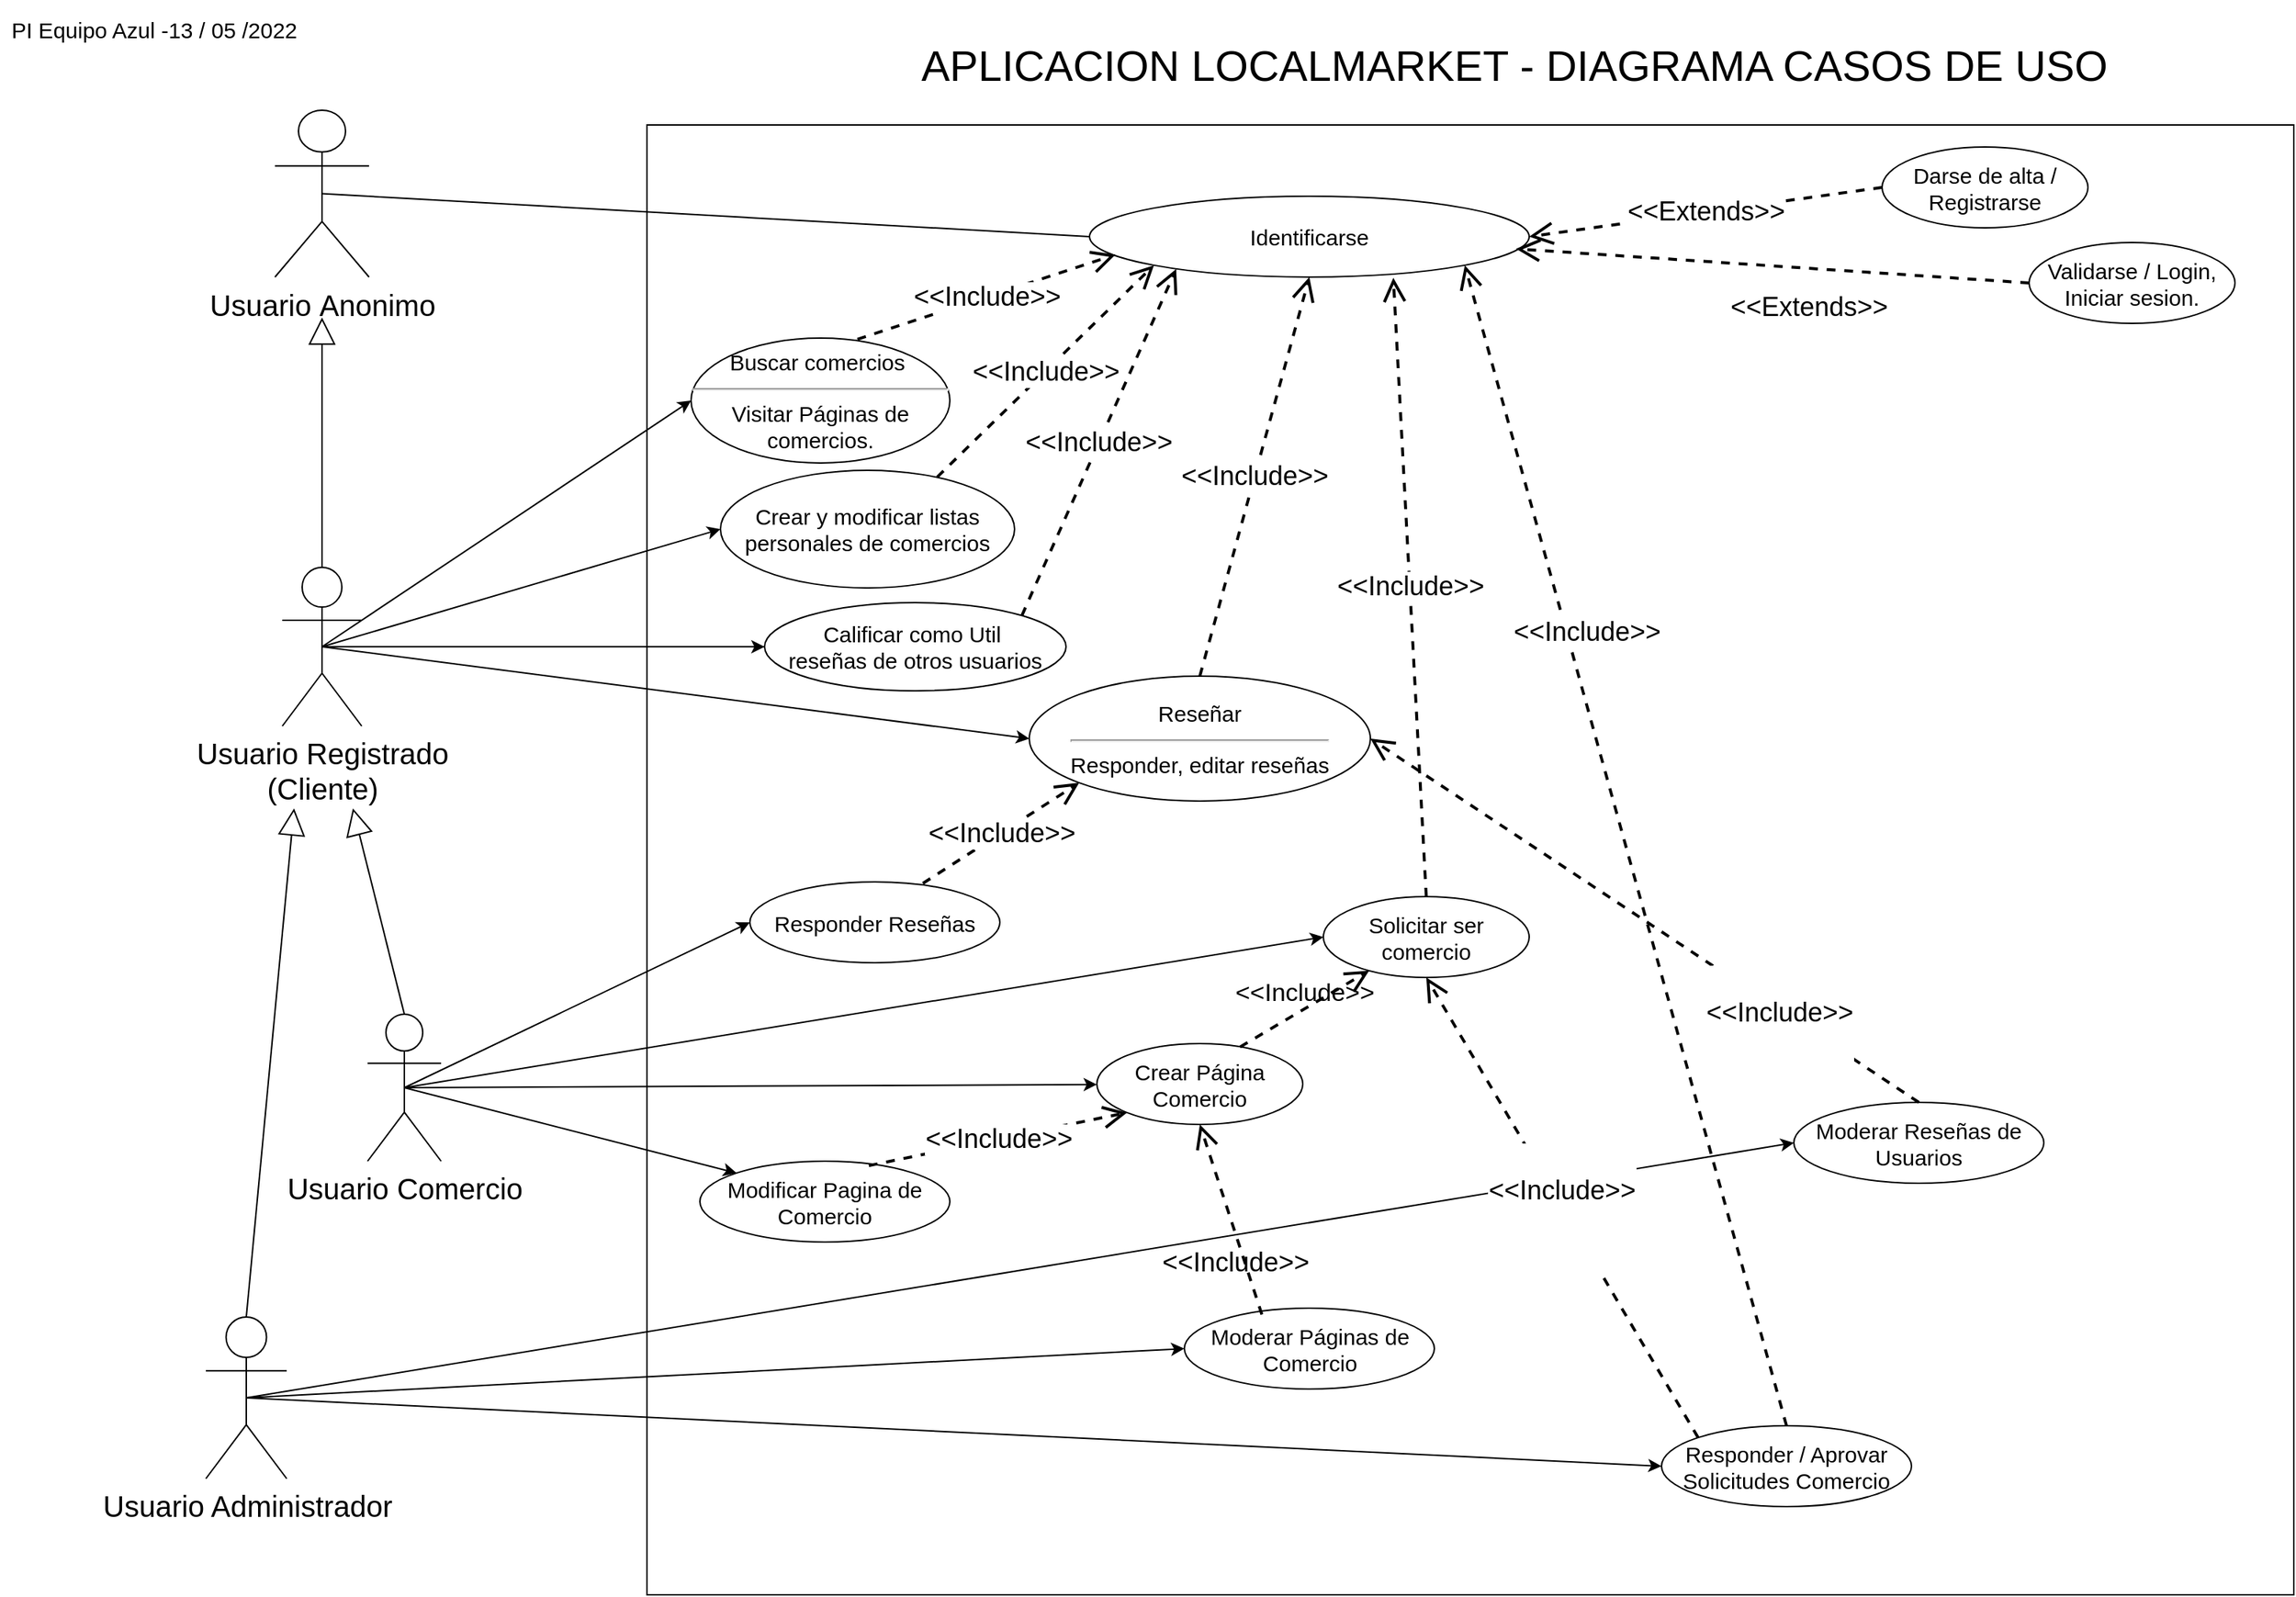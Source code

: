 <mxfile version="18.0.1" type="device"><diagram id="qE2ZFoySzWeCe1MNu-UZ" name="Página-1"><mxGraphModel dx="1038" dy="649" grid="1" gridSize="10" guides="1" tooltips="1" connect="1" arrows="1" fold="1" page="1" pageScale="1" pageWidth="1654" pageHeight="1169" background="#FFFFFF" math="0" shadow="0"><root><mxCell id="0"/><mxCell id="1" parent="0"/><mxCell id="b_3jCm7ZxQqU_KuI_l7p-5" value="" style="html=1;" parent="1" vertex="1"><mxGeometry x="440" y="85" width="1120" height="1000" as="geometry"/></mxCell><mxCell id="b_3jCm7ZxQqU_KuI_l7p-23" style="edgeStyle=none;rounded=0;orthogonalLoop=1;jettySize=auto;html=1;exitX=0.5;exitY=0.5;exitDx=0;exitDy=0;exitPerimeter=0;entryX=0;entryY=0.5;entryDx=0;entryDy=0;fontSize=15;endArrow=none;endFill=0;" parent="1" source="b_3jCm7ZxQqU_KuI_l7p-1" target="b_3jCm7ZxQqU_KuI_l7p-8" edge="1"><mxGeometry relative="1" as="geometry"/></mxCell><mxCell id="b_3jCm7ZxQqU_KuI_l7p-1" value="Usuario&amp;nbsp;Anonimo" style="shape=umlActor;verticalLabelPosition=bottom;verticalAlign=top;html=1;outlineConnect=0;fontSize=20;" parent="1" vertex="1"><mxGeometry x="187" y="75" width="64" height="113.5" as="geometry"/></mxCell><mxCell id="b_3jCm7ZxQqU_KuI_l7p-4" value="" style="endArrow=block;endSize=16;endFill=0;html=1;rounded=0;exitX=0.5;exitY=0;exitDx=0;exitDy=0;exitPerimeter=0;" parent="1" source="b_3jCm7ZxQqU_KuI_l7p-7" edge="1"><mxGeometry width="160" relative="1" as="geometry"><mxPoint x="248.29" y="296" as="sourcePoint"/><mxPoint x="219" y="216" as="targetPoint"/></mxGeometry></mxCell><mxCell id="b_3jCm7ZxQqU_KuI_l7p-6" value="&lt;font style=&quot;font-size: 29px;&quot;&gt;APLICACION LOCALMARKET - DIAGRAMA CASOS DE USO&lt;/font&gt;" style="text;html=1;strokeColor=none;fillColor=none;align=center;verticalAlign=middle;whiteSpace=wrap;rounded=0;fontSize=15;" parent="1" vertex="1"><mxGeometry x="600" y="30" width="860" height="30" as="geometry"/></mxCell><mxCell id="XNlY2fTu3tA-cacKg1Vn-37" style="edgeStyle=none;rounded=0;orthogonalLoop=1;jettySize=auto;html=1;exitX=0.5;exitY=0.5;exitDx=0;exitDy=0;exitPerimeter=0;entryX=0;entryY=0.5;entryDx=0;entryDy=0;startArrow=none;" parent="1" source="b_3jCm7ZxQqU_KuI_l7p-7" target="b_3jCm7ZxQqU_KuI_l7p-20" edge="1"><mxGeometry relative="1" as="geometry"/></mxCell><mxCell id="XNlY2fTu3tA-cacKg1Vn-38" style="edgeStyle=none;rounded=0;orthogonalLoop=1;jettySize=auto;html=1;exitX=0.5;exitY=0.5;exitDx=0;exitDy=0;exitPerimeter=0;entryX=0;entryY=0.5;entryDx=0;entryDy=0;" parent="1" source="b_3jCm7ZxQqU_KuI_l7p-7" target="b_3jCm7ZxQqU_KuI_l7p-11" edge="1"><mxGeometry relative="1" as="geometry"/></mxCell><mxCell id="XNlY2fTu3tA-cacKg1Vn-39" style="edgeStyle=none;rounded=0;orthogonalLoop=1;jettySize=auto;html=1;exitX=0.5;exitY=0.5;exitDx=0;exitDy=0;exitPerimeter=0;entryX=0;entryY=0.5;entryDx=0;entryDy=0;" parent="1" source="b_3jCm7ZxQqU_KuI_l7p-7" target="b_3jCm7ZxQqU_KuI_l7p-9" edge="1"><mxGeometry relative="1" as="geometry"/></mxCell><mxCell id="XNlY2fTu3tA-cacKg1Vn-40" style="edgeStyle=none;rounded=0;orthogonalLoop=1;jettySize=auto;html=1;exitX=0.5;exitY=0.5;exitDx=0;exitDy=0;exitPerimeter=0;entryX=0;entryY=0.5;entryDx=0;entryDy=0;" parent="1" source="b_3jCm7ZxQqU_KuI_l7p-7" target="b_3jCm7ZxQqU_KuI_l7p-13" edge="1"><mxGeometry relative="1" as="geometry"/></mxCell><mxCell id="b_3jCm7ZxQqU_KuI_l7p-7" value="Usuario Registrado&lt;br style=&quot;font-size: 20px;&quot;&gt;(Cliente)" style="shape=umlActor;verticalLabelPosition=bottom;verticalAlign=top;html=1;outlineConnect=0;fontSize=20;" parent="1" vertex="1"><mxGeometry x="192" y="386" width="54" height="108" as="geometry"/></mxCell><mxCell id="b_3jCm7ZxQqU_KuI_l7p-8" value="Identificarse" style="ellipse;whiteSpace=wrap;html=1;fontSize=15;" parent="1" vertex="1"><mxGeometry x="741" y="133.5" width="299" height="55" as="geometry"/></mxCell><mxCell id="b_3jCm7ZxQqU_KuI_l7p-9" value="Crear y modificar listas personales de comercios" style="ellipse;whiteSpace=wrap;html=1;fontSize=15;" parent="1" vertex="1"><mxGeometry x="490" y="320" width="200" height="80" as="geometry"/></mxCell><mxCell id="b_3jCm7ZxQqU_KuI_l7p-10" value="Solicitar ser comercio" style="ellipse;whiteSpace=wrap;html=1;fontSize=15;" parent="1" vertex="1"><mxGeometry x="900" y="610" width="140" height="55" as="geometry"/></mxCell><mxCell id="b_3jCm7ZxQqU_KuI_l7p-13" value="Buscar comercios&amp;nbsp;&lt;hr&gt;Visitar Páginas de comercios." style="ellipse;whiteSpace=wrap;html=1;fontSize=15;" parent="1" vertex="1"><mxGeometry x="470" y="230" width="176" height="85" as="geometry"/></mxCell><mxCell id="b_3jCm7ZxQqU_KuI_l7p-14" value="Darse de alta /&lt;br&gt;Registrarse" style="ellipse;whiteSpace=wrap;html=1;fontSize=15;" parent="1" vertex="1"><mxGeometry x="1280" y="100" width="140" height="55" as="geometry"/></mxCell><mxCell id="b_3jCm7ZxQqU_KuI_l7p-15" value="Validarse / Login, Iniciar sesion." style="ellipse;whiteSpace=wrap;html=1;fontSize=15;" parent="1" vertex="1"><mxGeometry x="1380" y="165" width="140" height="55" as="geometry"/></mxCell><mxCell id="b_3jCm7ZxQqU_KuI_l7p-17" style="edgeStyle=orthogonalEdgeStyle;rounded=0;orthogonalLoop=1;jettySize=auto;html=1;exitX=0.5;exitY=1;exitDx=0;exitDy=0;fontSize=15;" parent="1" source="b_3jCm7ZxQqU_KuI_l7p-10" target="b_3jCm7ZxQqU_KuI_l7p-10" edge="1"><mxGeometry relative="1" as="geometry"/></mxCell><mxCell id="b_3jCm7ZxQqU_KuI_l7p-20" value="Reseñar&lt;hr&gt;Responder, editar reseñas" style="ellipse;whiteSpace=wrap;html=1;fontSize=15;" parent="1" vertex="1"><mxGeometry x="700" y="460" width="232" height="85" as="geometry"/></mxCell><mxCell id="b_3jCm7ZxQqU_KuI_l7p-24" value="Crear Página Comercio" style="ellipse;whiteSpace=wrap;html=1;fontSize=15;" parent="1" vertex="1"><mxGeometry x="746" y="710" width="140" height="55" as="geometry"/></mxCell><mxCell id="XNlY2fTu3tA-cacKg1Vn-1" value="&amp;lt;&amp;lt;Extends&amp;gt;&amp;gt;" style="endArrow=open;endSize=12;dashed=1;html=1;rounded=0;entryX=1;entryY=0.5;entryDx=0;entryDy=0;exitX=0;exitY=0.5;exitDx=0;exitDy=0;strokeWidth=2;fontSize=18;" parent="1" source="b_3jCm7ZxQqU_KuI_l7p-14" target="b_3jCm7ZxQqU_KuI_l7p-8" edge="1"><mxGeometry width="160" relative="1" as="geometry"><mxPoint x="761" y="233" as="sourcePoint"/><mxPoint x="921" y="233" as="targetPoint"/></mxGeometry></mxCell><mxCell id="XNlY2fTu3tA-cacKg1Vn-2" value="&lt;span style=&quot;font-size: 18px;&quot;&gt;&amp;lt;&amp;lt;Include&amp;gt;&amp;gt;&lt;/span&gt;" style="endArrow=open;endSize=12;dashed=1;html=1;rounded=0;entryX=0.197;entryY=0.901;entryDx=0;entryDy=0;exitX=1;exitY=0;exitDx=0;exitDy=0;entryPerimeter=0;strokeWidth=2;" parent="1" source="b_3jCm7ZxQqU_KuI_l7p-11" target="b_3jCm7ZxQqU_KuI_l7p-8" edge="1"><mxGeometry width="160" relative="1" as="geometry"><mxPoint x="841.5" y="273" as="sourcePoint"/><mxPoint x="736.5" y="290.5" as="targetPoint"/></mxGeometry></mxCell><mxCell id="XNlY2fTu3tA-cacKg1Vn-3" value="&lt;span style=&quot;font-size: 18px;&quot;&gt;&amp;lt;&amp;lt;Include&amp;gt;&amp;gt;&lt;/span&gt;" style="endArrow=open;endSize=12;dashed=1;html=1;rounded=0;entryX=0.5;entryY=1;entryDx=0;entryDy=0;exitX=0.5;exitY=0;exitDx=0;exitDy=0;strokeWidth=2;" parent="1" source="b_3jCm7ZxQqU_KuI_l7p-20" target="b_3jCm7ZxQqU_KuI_l7p-8" edge="1"><mxGeometry width="160" relative="1" as="geometry"><mxPoint x="830" y="248" as="sourcePoint"/><mxPoint x="725" y="265.5" as="targetPoint"/></mxGeometry></mxCell><mxCell id="XNlY2fTu3tA-cacKg1Vn-4" value="&lt;span style=&quot;font-size: 18px;&quot;&gt;&amp;lt;&amp;lt;Include&amp;gt;&amp;gt;&lt;/span&gt;" style="endArrow=open;endSize=12;dashed=1;html=1;rounded=0;exitX=0.5;exitY=0;exitDx=0;exitDy=0;entryX=0.691;entryY=1.009;entryDx=0;entryDy=0;strokeWidth=2;entryPerimeter=0;" parent="1" source="b_3jCm7ZxQqU_KuI_l7p-10" target="b_3jCm7ZxQqU_KuI_l7p-8" edge="1"><mxGeometry width="160" relative="1" as="geometry"><mxPoint x="826" y="303" as="sourcePoint"/><mxPoint x="721" y="320.5" as="targetPoint"/></mxGeometry></mxCell><mxCell id="XNlY2fTu3tA-cacKg1Vn-5" value="&lt;span style=&quot;font-size: 18px;&quot;&gt;&amp;lt;&amp;lt;Include&amp;gt;&amp;gt;&lt;/span&gt;" style="endArrow=open;endSize=12;dashed=1;html=1;rounded=0;entryX=0;entryY=1;entryDx=0;entryDy=0;exitX=0.737;exitY=0.057;exitDx=0;exitDy=0;exitPerimeter=0;strokeWidth=2;" parent="1" source="b_3jCm7ZxQqU_KuI_l7p-9" target="b_3jCm7ZxQqU_KuI_l7p-8" edge="1"><mxGeometry width="160" relative="1" as="geometry"><mxPoint x="806" y="283" as="sourcePoint"/><mxPoint x="701" y="300.5" as="targetPoint"/></mxGeometry></mxCell><mxCell id="XNlY2fTu3tA-cacKg1Vn-6" value="&#10;&lt;span style=&quot;color: rgb(0, 0, 0); font-family: Helvetica; font-size: 18px; font-style: normal; font-variant-ligatures: normal; font-variant-caps: normal; font-weight: 400; letter-spacing: normal; orphans: 2; text-align: center; text-indent: 0px; text-transform: none; widows: 2; word-spacing: 0px; -webkit-text-stroke-width: 0px; text-decoration-thickness: initial; text-decoration-style: initial; text-decoration-color: initial; float: none; display: inline !important;&quot;&gt;&amp;lt;&amp;lt;Extends&amp;gt;&amp;gt;&lt;/span&gt;&#10;&#10;" style="endArrow=open;endSize=12;dashed=1;html=1;rounded=0;exitX=0;exitY=0.5;exitDx=0;exitDy=0;entryX=0.97;entryY=0.651;entryDx=0;entryDy=0;entryPerimeter=0;strokeWidth=2;fontSize=18;labelBackgroundColor=none;" parent="1" source="b_3jCm7ZxQqU_KuI_l7p-15" target="b_3jCm7ZxQqU_KuI_l7p-8" edge="1"><mxGeometry x="-0.154" y="37" width="160" relative="1" as="geometry"><mxPoint x="891" y="208" as="sourcePoint"/><mxPoint x="791" y="223" as="targetPoint"/><mxPoint as="offset"/></mxGeometry></mxCell><mxCell id="XNlY2fTu3tA-cacKg1Vn-7" value="&lt;span style=&quot;font-size: 18px;&quot;&gt;&amp;lt;&amp;lt;Include&amp;gt;&amp;gt;&lt;/span&gt;" style="endArrow=open;endSize=12;dashed=1;html=1;rounded=0;exitX=0.643;exitY=0.009;exitDx=0;exitDy=0;exitPerimeter=0;entryX=0.059;entryY=0.723;entryDx=0;entryDy=0;entryPerimeter=0;strokeWidth=2;" parent="1" source="b_3jCm7ZxQqU_KuI_l7p-13" target="b_3jCm7ZxQqU_KuI_l7p-8" edge="1"><mxGeometry width="160" relative="1" as="geometry"><mxPoint x="816" y="265.5" as="sourcePoint"/><mxPoint x="750" y="220" as="targetPoint"/></mxGeometry></mxCell><mxCell id="XNlY2fTu3tA-cacKg1Vn-10" value="Moderar Páginas de Comercio" style="ellipse;whiteSpace=wrap;html=1;fontSize=15;" parent="1" vertex="1"><mxGeometry x="805.5" y="890" width="170" height="55" as="geometry"/></mxCell><mxCell id="XNlY2fTu3tA-cacKg1Vn-11" value="Moderar Reseñas de Usuarios" style="ellipse;whiteSpace=wrap;html=1;fontSize=15;" parent="1" vertex="1"><mxGeometry x="1220" y="750" width="170" height="55" as="geometry"/></mxCell><mxCell id="XNlY2fTu3tA-cacKg1Vn-12" value="Modificar Pagina de Comercio" style="ellipse;whiteSpace=wrap;html=1;fontSize=15;" parent="1" vertex="1"><mxGeometry x="476" y="790" width="170" height="55" as="geometry"/></mxCell><mxCell id="XNlY2fTu3tA-cacKg1Vn-13" value="Responder Reseñas" style="ellipse;whiteSpace=wrap;html=1;fontSize=15;" parent="1" vertex="1"><mxGeometry x="510" y="600" width="170" height="55" as="geometry"/></mxCell><mxCell id="XNlY2fTu3tA-cacKg1Vn-14" value="Responder / Aprovar Solicitudes Comercio" style="ellipse;whiteSpace=wrap;html=1;fontSize=15;" parent="1" vertex="1"><mxGeometry x="1130" y="970" width="170" height="55" as="geometry"/></mxCell><mxCell id="XNlY2fTu3tA-cacKg1Vn-35" style="edgeStyle=none;rounded=0;orthogonalLoop=1;jettySize=auto;html=1;exitX=0.5;exitY=0.5;exitDx=0;exitDy=0;exitPerimeter=0;" parent="1" source="XNlY2fTu3tA-cacKg1Vn-16" target="b_3jCm7ZxQqU_KuI_l7p-24" edge="1"><mxGeometry relative="1" as="geometry"/></mxCell><mxCell id="XNlY2fTu3tA-cacKg1Vn-36" style="edgeStyle=none;rounded=0;orthogonalLoop=1;jettySize=auto;html=1;exitX=0.5;exitY=0.5;exitDx=0;exitDy=0;exitPerimeter=0;entryX=0;entryY=0.5;entryDx=0;entryDy=0;" parent="1" source="XNlY2fTu3tA-cacKg1Vn-16" target="b_3jCm7ZxQqU_KuI_l7p-10" edge="1"><mxGeometry relative="1" as="geometry"/></mxCell><mxCell id="XNlY2fTu3tA-cacKg1Vn-41" style="edgeStyle=none;rounded=0;orthogonalLoop=1;jettySize=auto;html=1;exitX=0.5;exitY=0.5;exitDx=0;exitDy=0;exitPerimeter=0;entryX=0;entryY=0;entryDx=0;entryDy=0;" parent="1" source="XNlY2fTu3tA-cacKg1Vn-16" target="XNlY2fTu3tA-cacKg1Vn-12" edge="1"><mxGeometry relative="1" as="geometry"/></mxCell><mxCell id="XNlY2fTu3tA-cacKg1Vn-46" style="edgeStyle=none;rounded=0;orthogonalLoop=1;jettySize=auto;html=1;exitX=0.5;exitY=0.5;exitDx=0;exitDy=0;exitPerimeter=0;entryX=0;entryY=0.5;entryDx=0;entryDy=0;" parent="1" source="XNlY2fTu3tA-cacKg1Vn-16" target="XNlY2fTu3tA-cacKg1Vn-13" edge="1"><mxGeometry relative="1" as="geometry"/></mxCell><mxCell id="XNlY2fTu3tA-cacKg1Vn-16" value="Usuario Comercio" style="shape=umlActor;verticalLabelPosition=bottom;verticalAlign=top;html=1;fontSize=20;" parent="1" vertex="1"><mxGeometry x="250" y="690" width="50" height="100" as="geometry"/></mxCell><mxCell id="XNlY2fTu3tA-cacKg1Vn-33" style="edgeStyle=none;rounded=0;orthogonalLoop=1;jettySize=auto;html=1;exitX=0.5;exitY=0.5;exitDx=0;exitDy=0;exitPerimeter=0;entryX=0;entryY=0.5;entryDx=0;entryDy=0;" parent="1" source="XNlY2fTu3tA-cacKg1Vn-17" target="XNlY2fTu3tA-cacKg1Vn-10" edge="1"><mxGeometry relative="1" as="geometry"/></mxCell><mxCell id="XNlY2fTu3tA-cacKg1Vn-42" style="edgeStyle=none;rounded=0;orthogonalLoop=1;jettySize=auto;html=1;exitX=0.5;exitY=0.5;exitDx=0;exitDy=0;exitPerimeter=0;entryX=0;entryY=0.5;entryDx=0;entryDy=0;" parent="1" source="XNlY2fTu3tA-cacKg1Vn-17" target="XNlY2fTu3tA-cacKg1Vn-14" edge="1"><mxGeometry relative="1" as="geometry"/></mxCell><mxCell id="XNlY2fTu3tA-cacKg1Vn-43" style="edgeStyle=none;rounded=0;orthogonalLoop=1;jettySize=auto;html=1;exitX=0.5;exitY=0.5;exitDx=0;exitDy=0;exitPerimeter=0;entryX=0;entryY=0.5;entryDx=0;entryDy=0;" parent="1" source="XNlY2fTu3tA-cacKg1Vn-17" target="XNlY2fTu3tA-cacKg1Vn-11" edge="1"><mxGeometry relative="1" as="geometry"/></mxCell><mxCell id="XNlY2fTu3tA-cacKg1Vn-17" value="Usuario Administrador" style="shape=umlActor;verticalLabelPosition=bottom;verticalAlign=top;html=1;fontSize=20;" parent="1" vertex="1"><mxGeometry x="140" y="896" width="55" height="110" as="geometry"/></mxCell><mxCell id="XNlY2fTu3tA-cacKg1Vn-18" value="&#10;&lt;span style=&quot;color: rgb(0, 0, 0); font-family: Helvetica; font-size: 18px; font-style: normal; font-variant-ligatures: normal; font-variant-caps: normal; font-weight: 400; letter-spacing: normal; orphans: 2; text-align: center; text-indent: 0px; text-transform: none; widows: 2; word-spacing: 0px; -webkit-text-stroke-width: 0px; background-color: rgb(255, 255, 255); text-decoration-thickness: initial; text-decoration-style: initial; text-decoration-color: initial; float: none; display: inline !important;&quot;&gt;&amp;lt;&amp;lt;Include&amp;gt;&amp;gt;&lt;/span&gt;&#10;&#10;" style="endArrow=open;endSize=12;dashed=1;html=1;rounded=0;exitX=0.5;exitY=0;exitDx=0;exitDy=0;entryX=1;entryY=0.5;entryDx=0;entryDy=0;strokeWidth=2;fontSize=18;" parent="1" source="XNlY2fTu3tA-cacKg1Vn-11" target="b_3jCm7ZxQqU_KuI_l7p-20" edge="1"><mxGeometry x="-0.523" y="11" width="160" relative="1" as="geometry"><mxPoint x="751.6" y="824.07" as="sourcePoint"/><mxPoint x="871.0" y="527.92" as="targetPoint"/><mxPoint as="offset"/></mxGeometry></mxCell><mxCell id="XNlY2fTu3tA-cacKg1Vn-19" value="&amp;lt;&amp;lt;Include&amp;gt;&amp;gt;" style="endArrow=open;endSize=12;dashed=1;html=1;rounded=0;exitX=0.692;exitY=0.018;exitDx=0;exitDy=0;entryX=0;entryY=1;entryDx=0;entryDy=0;exitPerimeter=0;strokeWidth=2;fontSize=18;" parent="1" source="XNlY2fTu3tA-cacKg1Vn-13" target="b_3jCm7ZxQqU_KuI_l7p-20" edge="1"><mxGeometry width="160" relative="1" as="geometry"><mxPoint x="1085" y="815.0" as="sourcePoint"/><mxPoint x="1001.032" y="530.915" as="targetPoint"/></mxGeometry></mxCell><mxCell id="XNlY2fTu3tA-cacKg1Vn-20" value="&amp;lt;&amp;lt;Include&amp;gt;&amp;gt;" style="endArrow=open;endSize=12;dashed=1;html=1;rounded=0;exitX=0.676;exitY=0.055;exitDx=0;exitDy=0;entryX=0;entryY=1;entryDx=0;entryDy=0;exitPerimeter=0;strokeWidth=2;fontSize=18;labelBackgroundColor=default;" parent="1" source="XNlY2fTu3tA-cacKg1Vn-12" target="b_3jCm7ZxQqU_KuI_l7p-24" edge="1"><mxGeometry width="160" relative="1" as="geometry"><mxPoint x="493" y="706.0" as="sourcePoint"/><mxPoint x="527" y="507" as="targetPoint"/></mxGeometry></mxCell><mxCell id="XNlY2fTu3tA-cacKg1Vn-21" value="&#10;&lt;span style=&quot;color: rgb(0, 0, 0); font-family: Helvetica; font-size: 18px; font-style: normal; font-variant-ligatures: normal; font-variant-caps: normal; font-weight: 400; letter-spacing: normal; orphans: 2; text-align: center; text-indent: 0px; text-transform: none; widows: 2; word-spacing: 0px; -webkit-text-stroke-width: 0px; text-decoration-thickness: initial; text-decoration-style: initial; text-decoration-color: initial; float: none; display: inline !important;&quot;&gt;&amp;lt;&amp;lt;Include&amp;gt;&amp;gt;&lt;/span&gt;&#10;&#10;" style="endArrow=open;endSize=12;dashed=1;html=1;rounded=0;entryX=0.5;entryY=1;entryDx=0;entryDy=0;exitX=0.31;exitY=0.079;exitDx=0;exitDy=0;exitPerimeter=0;strokeWidth=2;fontSize=17;labelBackgroundColor=none;" parent="1" source="XNlY2fTu3tA-cacKg1Vn-10" target="b_3jCm7ZxQqU_KuI_l7p-24" edge="1"><mxGeometry x="-0.577" y="10" width="160" relative="1" as="geometry"><mxPoint x="840" y="830" as="sourcePoint"/><mxPoint x="681" y="610.0" as="targetPoint"/><mxPoint y="-1" as="offset"/></mxGeometry></mxCell><mxCell id="XNlY2fTu3tA-cacKg1Vn-22" value="&#10;&lt;span style=&quot;color: rgb(0, 0, 0); font-family: Helvetica; font-size: 17px; font-style: normal; font-variant-ligatures: normal; font-variant-caps: normal; font-weight: 400; letter-spacing: normal; orphans: 2; text-align: center; text-indent: 0px; text-transform: none; widows: 2; word-spacing: 0px; -webkit-text-stroke-width: 0px; text-decoration-thickness: initial; text-decoration-style: initial; text-decoration-color: initial; float: none; display: inline !important;&quot;&gt;&amp;lt;&amp;lt;Include&amp;gt;&amp;gt;&lt;/span&gt;&#10;&#10;" style="endArrow=open;endSize=12;dashed=1;html=1;rounded=0;exitX=0.695;exitY=0.042;exitDx=0;exitDy=0;exitPerimeter=0;strokeWidth=2;fontSize=17;labelBackgroundColor=none;" parent="1" source="b_3jCm7ZxQqU_KuI_l7p-24" target="b_3jCm7ZxQqU_KuI_l7p-10" edge="1"><mxGeometry width="160" relative="1" as="geometry"><mxPoint x="1074.515" y="738.178" as="sourcePoint"/><mxPoint x="1040" y="685.0" as="targetPoint"/></mxGeometry></mxCell><mxCell id="XNlY2fTu3tA-cacKg1Vn-23" value="" style="endArrow=block;endSize=16;endFill=0;html=1;rounded=0;exitX=0.5;exitY=0;exitDx=0;exitDy=0;exitPerimeter=0;" parent="1" source="XNlY2fTu3tA-cacKg1Vn-17" edge="1"><mxGeometry width="160" relative="1" as="geometry"><mxPoint x="229" y="446" as="sourcePoint"/><mxPoint x="200" y="550" as="targetPoint"/></mxGeometry></mxCell><mxCell id="XNlY2fTu3tA-cacKg1Vn-24" value="" style="endArrow=block;endSize=16;endFill=0;html=1;rounded=0;exitX=0.5;exitY=0;exitDx=0;exitDy=0;exitPerimeter=0;" parent="1" source="XNlY2fTu3tA-cacKg1Vn-16" edge="1"><mxGeometry width="160" relative="1" as="geometry"><mxPoint x="190" y="906" as="sourcePoint"/><mxPoint x="240" y="550" as="targetPoint"/></mxGeometry></mxCell><mxCell id="b_3jCm7ZxQqU_KuI_l7p-11" value="Calificar como Util&amp;nbsp;&lt;br&gt;reseñas de otros usuarios" style="ellipse;whiteSpace=wrap;html=1;fontSize=15;" parent="1" vertex="1"><mxGeometry x="520" y="410" width="205" height="60" as="geometry"/></mxCell><mxCell id="XNlY2fTu3tA-cacKg1Vn-44" value="" style="edgeStyle=none;rounded=0;orthogonalLoop=1;jettySize=auto;html=1;exitX=0.5;exitY=0.5;exitDx=0;exitDy=0;exitPerimeter=0;entryX=0;entryY=0.5;entryDx=0;entryDy=0;endArrow=none;" parent="1" source="b_3jCm7ZxQqU_KuI_l7p-7" target="b_3jCm7ZxQqU_KuI_l7p-11" edge="1"><mxGeometry relative="1" as="geometry"><mxPoint x="219" y="466" as="sourcePoint"/><mxPoint x="741.0" y="427.5" as="targetPoint"/></mxGeometry></mxCell><mxCell id="XNlY2fTu3tA-cacKg1Vn-45" value="&#10;&lt;span style=&quot;color: rgb(0, 0, 0); font-family: Helvetica; font-size: 18px; font-style: normal; font-variant-ligatures: normal; font-variant-caps: normal; font-weight: 400; letter-spacing: normal; orphans: 2; text-align: center; text-indent: 0px; text-transform: none; widows: 2; word-spacing: 0px; -webkit-text-stroke-width: 0px; background-color: rgb(255, 255, 255); text-decoration-thickness: initial; text-decoration-style: initial; text-decoration-color: initial; float: none; display: inline !important;&quot;&gt;&amp;lt;&amp;lt;Include&amp;gt;&amp;gt;&lt;/span&gt;&#10;&#10;" style="endArrow=open;endSize=12;dashed=1;html=1;rounded=0;entryX=0.5;entryY=1;entryDx=0;entryDy=0;exitX=0;exitY=0;exitDx=0;exitDy=0;strokeWidth=2;fontSize=18;" parent="1" source="XNlY2fTu3tA-cacKg1Vn-14" target="b_3jCm7ZxQqU_KuI_l7p-10" edge="1"><mxGeometry width="160" relative="1" as="geometry"><mxPoint x="1028.35" y="884.345" as="sourcePoint"/><mxPoint x="1021.65" y="800.0" as="targetPoint"/></mxGeometry></mxCell><mxCell id="XNlY2fTu3tA-cacKg1Vn-47" value="&lt;span style=&quot;font-size: 18px;&quot;&gt;&amp;lt;&amp;lt;Include&amp;gt;&amp;gt;&lt;/span&gt;" style="endArrow=open;endSize=12;dashed=1;html=1;rounded=0;exitX=0.5;exitY=0;exitDx=0;exitDy=0;entryX=1;entryY=1;entryDx=0;entryDy=0;strokeWidth=2;" parent="1" source="XNlY2fTu3tA-cacKg1Vn-14" target="b_3jCm7ZxQqU_KuI_l7p-8" edge="1"><mxGeometry x="0.358" y="-13" width="160" relative="1" as="geometry"><mxPoint x="980" y="620.0" as="sourcePoint"/><mxPoint x="957.609" y="198.995" as="targetPoint"/><mxPoint as="offset"/></mxGeometry></mxCell><mxCell id="LGjyZ8hJ8Xh4O3UOzzsZ-2" value="&lt;font style=&quot;font-size: 15px;&quot;&gt;PI Equipo Azul -13 / 05 /2022&lt;/font&gt;" style="text;html=1;strokeColor=none;fillColor=none;align=center;verticalAlign=middle;whiteSpace=wrap;rounded=0;" vertex="1" parent="1"><mxGeometry width="210" height="40" as="geometry"/></mxCell></root></mxGraphModel></diagram></mxfile>